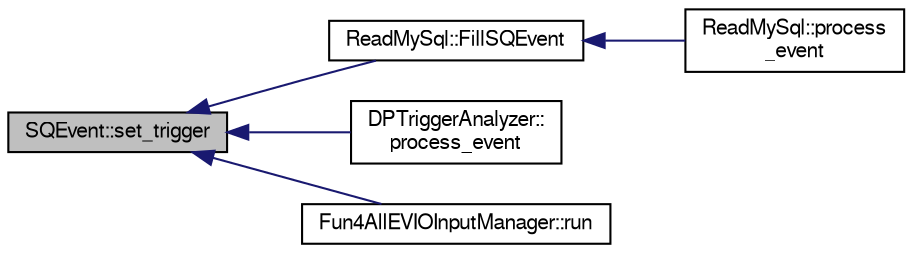 digraph "SQEvent::set_trigger"
{
  bgcolor="transparent";
  edge [fontname="FreeSans",fontsize="10",labelfontname="FreeSans",labelfontsize="10"];
  node [fontname="FreeSans",fontsize="10",shape=record];
  rankdir="LR";
  Node1 [label="SQEvent::set_trigger",height=0.2,width=0.4,color="black", fillcolor="grey75", style="filled" fontcolor="black"];
  Node1 -> Node2 [dir="back",color="midnightblue",fontsize="10",style="solid",fontname="FreeSans"];
  Node2 [label="ReadMySql::FillSQEvent",height=0.2,width=0.4,color="black",URL="$db/dda/classReadMySql.html#a404aa7b14dbb98abc5f3115182a8ec56"];
  Node2 -> Node3 [dir="back",color="midnightblue",fontsize="10",style="solid",fontname="FreeSans"];
  Node3 [label="ReadMySql::process\l_event",height=0.2,width=0.4,color="black",URL="$db/dda/classReadMySql.html#aef5367b1b70eb7b88d513750e78fc872"];
  Node1 -> Node4 [dir="back",color="midnightblue",fontsize="10",style="solid",fontname="FreeSans"];
  Node4 [label="DPTriggerAnalyzer::\lprocess_event",height=0.2,width=0.4,color="black",URL="$d8/dda/classDPTriggerAnalyzer.html#af71bdac68acca94700335d0e3be50250",tooltip="event processing "];
  Node1 -> Node5 [dir="back",color="midnightblue",fontsize="10",style="solid",fontname="FreeSans"];
  Node5 [label="Fun4AllEVIOInputManager::run",height=0.2,width=0.4,color="black",URL="$d3/d97/classFun4AllEVIOInputManager.html#af61a28facba084aad29bf788ef2d28e7"];
}

